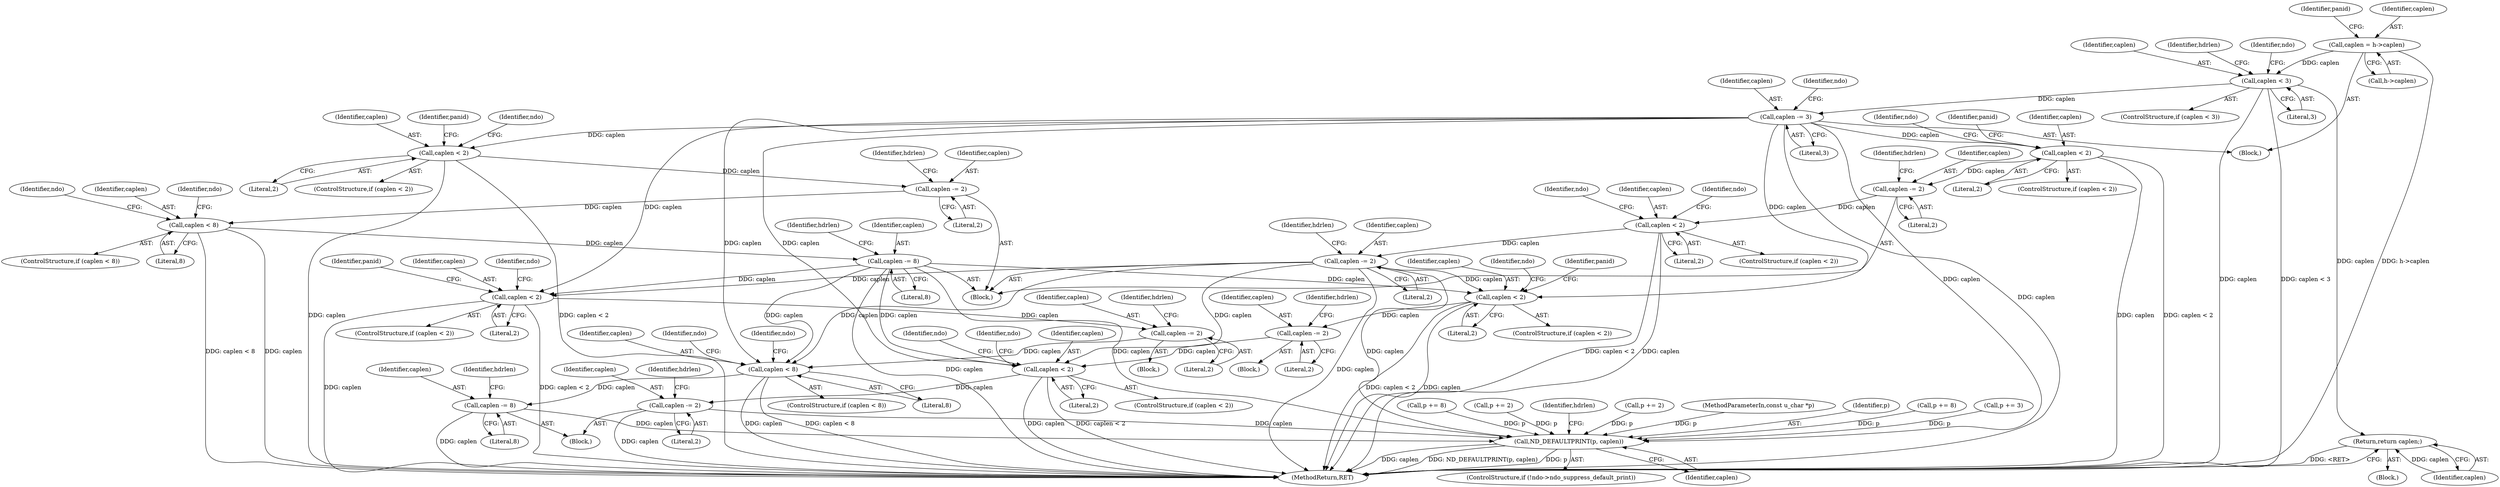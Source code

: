 digraph "0_tcpdump_8512734883227c11568bb35da1d48b9f8466f43f@pointer" {
"1000111" [label="(Call,caplen = h->caplen)"];
"1000124" [label="(Call,caplen < 3)"];
"1000132" [label="(Return,return caplen;)"];
"1000150" [label="(Call,caplen -= 3)"];
"1000210" [label="(Call,caplen < 2)"];
"1000227" [label="(Call,caplen -= 2)"];
"1000234" [label="(Call,caplen < 2)"];
"1000260" [label="(Call,caplen -= 2)"];
"1000368" [label="(Call,caplen < 2)"];
"1000385" [label="(Call,caplen -= 2)"];
"1000392" [label="(Call,caplen < 2)"];
"1000418" [label="(Call,caplen -= 2)"];
"1000496" [label="(Call,ND_DEFAULTPRINT(p, caplen))"];
"1000433" [label="(Call,caplen < 2)"];
"1000450" [label="(Call,caplen -= 2)"];
"1000457" [label="(Call,caplen < 8)"];
"1000484" [label="(Call,caplen -= 8)"];
"1000269" [label="(Call,caplen < 2)"];
"1000286" [label="(Call,caplen -= 2)"];
"1000293" [label="(Call,caplen < 8)"];
"1000320" [label="(Call,caplen -= 8)"];
"1000321" [label="(Identifier,caplen)"];
"1000458" [label="(Identifier,caplen)"];
"1000240" [label="(Identifier,ndo)"];
"1000393" [label="(Identifier,caplen)"];
"1000439" [label="(Identifier,ndo)"];
"1000486" [label="(Literal,8)"];
"1000262" [label="(Literal,2)"];
"1000454" [label="(Identifier,hdrlen)"];
"1000125" [label="(Identifier,caplen)"];
"1000109" [label="(Block,)"];
"1000235" [label="(Identifier,caplen)"];
"1000369" [label="(Identifier,caplen)"];
"1000481" [label="(Call,p += 8)"];
"1000257" [label="(Call,p += 2)"];
"1000231" [label="(Identifier,hdrlen)"];
"1000432" [label="(ControlStructure,if (caplen < 2))"];
"1000133" [label="(Identifier,caplen)"];
"1000270" [label="(Identifier,caplen)"];
"1000227" [label="(Call,caplen -= 2)"];
"1000287" [label="(Identifier,caplen)"];
"1000271" [label="(Literal,2)"];
"1000290" [label="(Identifier,hdrlen)"];
"1000211" [label="(Identifier,caplen)"];
"1000435" [label="(Literal,2)"];
"1000431" [label="(Block,)"];
"1000280" [label="(Identifier,panid)"];
"1000391" [label="(ControlStructure,if (caplen < 2))"];
"1000132" [label="(Return,return caplen;)"];
"1000293" [label="(Call,caplen < 8)"];
"1000374" [label="(Identifier,ndo)"];
"1000500" [label="(Identifier,hdrlen)"];
"1000368" [label="(Call,caplen < 2)"];
"1000488" [label="(Identifier,hdrlen)"];
"1000292" [label="(ControlStructure,if (caplen < 8))"];
"1000457" [label="(Call,caplen < 8)"];
"1000127" [label="(Block,)"];
"1000269" [label="(Call,caplen < 2)"];
"1000415" [label="(Call,p += 2)"];
"1000151" [label="(Identifier,caplen)"];
"1000121" [label="(Identifier,panid)"];
"1000404" [label="(Identifier,ndo)"];
"1000459" [label="(Literal,8)"];
"1000286" [label="(Call,caplen -= 2)"];
"1000320" [label="(Call,caplen -= 8)"];
"1000419" [label="(Identifier,caplen)"];
"1000450" [label="(Call,caplen -= 2)"];
"1000246" [label="(Identifier,ndo)"];
"1000113" [label="(Call,h->caplen)"];
"1000324" [label="(Identifier,hdrlen)"];
"1000387" [label="(Literal,2)"];
"1000322" [label="(Literal,8)"];
"1000370" [label="(Literal,2)"];
"1000111" [label="(Call,caplen = h->caplen)"];
"1000135" [label="(Identifier,hdrlen)"];
"1000108" [label="(MethodParameterIn,const u_char *p)"];
"1000294" [label="(Identifier,caplen)"];
"1000497" [label="(Identifier,p)"];
"1000366" [label="(Block,)"];
"1000394" [label="(Literal,2)"];
"1000288" [label="(Literal,2)"];
"1000317" [label="(Call,p += 8)"];
"1000147" [label="(Call,p += 3)"];
"1000216" [label="(Identifier,ndo)"];
"1000463" [label="(Identifier,ndo)"];
"1000233" [label="(ControlStructure,if (caplen < 2))"];
"1000498" [label="(Identifier,caplen)"];
"1000452" [label="(Literal,2)"];
"1000444" [label="(Identifier,panid)"];
"1000398" [label="(Identifier,ndo)"];
"1000112" [label="(Identifier,caplen)"];
"1000124" [label="(Call,caplen < 3)"];
"1000261" [label="(Identifier,caplen)"];
"1000379" [label="(Identifier,panid)"];
"1000295" [label="(Literal,8)"];
"1000496" [label="(Call,ND_DEFAULTPRINT(p, caplen))"];
"1000451" [label="(Identifier,caplen)"];
"1000485" [label="(Identifier,caplen)"];
"1000299" [label="(Identifier,ndo)"];
"1000484" [label="(Call,caplen -= 8)"];
"1000210" [label="(Call,caplen < 2)"];
"1000236" [label="(Literal,2)"];
"1000264" [label="(Identifier,hdrlen)"];
"1000469" [label="(Identifier,ndo)"];
"1000150" [label="(Call,caplen -= 3)"];
"1000305" [label="(Identifier,ndo)"];
"1000268" [label="(ControlStructure,if (caplen < 2))"];
"1000433" [label="(Call,caplen < 2)"];
"1000209" [label="(ControlStructure,if (caplen < 2))"];
"1000491" [label="(ControlStructure,if (!ndo->ndo_suppress_default_print))"];
"1000123" [label="(ControlStructure,if (caplen < 3))"];
"1000234" [label="(Call,caplen < 2)"];
"1000260" [label="(Call,caplen -= 2)"];
"1000155" [label="(Identifier,ndo)"];
"1000501" [label="(MethodReturn,RET)"];
"1000385" [label="(Call,caplen -= 2)"];
"1000212" [label="(Literal,2)"];
"1000422" [label="(Identifier,hdrlen)"];
"1000126" [label="(Literal,3)"];
"1000367" [label="(ControlStructure,if (caplen < 2))"];
"1000221" [label="(Identifier,panid)"];
"1000420" [label="(Literal,2)"];
"1000456" [label="(ControlStructure,if (caplen < 8))"];
"1000229" [label="(Literal,2)"];
"1000228" [label="(Identifier,caplen)"];
"1000152" [label="(Literal,3)"];
"1000418" [label="(Call,caplen -= 2)"];
"1000275" [label="(Identifier,ndo)"];
"1000386" [label="(Identifier,caplen)"];
"1000392" [label="(Call,caplen < 2)"];
"1000130" [label="(Identifier,ndo)"];
"1000175" [label="(Block,)"];
"1000338" [label="(Block,)"];
"1000434" [label="(Identifier,caplen)"];
"1000389" [label="(Identifier,hdrlen)"];
"1000111" -> "1000109"  [label="AST: "];
"1000111" -> "1000113"  [label="CFG: "];
"1000112" -> "1000111"  [label="AST: "];
"1000113" -> "1000111"  [label="AST: "];
"1000121" -> "1000111"  [label="CFG: "];
"1000111" -> "1000501"  [label="DDG: h->caplen"];
"1000111" -> "1000124"  [label="DDG: caplen"];
"1000124" -> "1000123"  [label="AST: "];
"1000124" -> "1000126"  [label="CFG: "];
"1000125" -> "1000124"  [label="AST: "];
"1000126" -> "1000124"  [label="AST: "];
"1000130" -> "1000124"  [label="CFG: "];
"1000135" -> "1000124"  [label="CFG: "];
"1000124" -> "1000501"  [label="DDG: caplen"];
"1000124" -> "1000501"  [label="DDG: caplen < 3"];
"1000124" -> "1000132"  [label="DDG: caplen"];
"1000124" -> "1000150"  [label="DDG: caplen"];
"1000132" -> "1000127"  [label="AST: "];
"1000132" -> "1000133"  [label="CFG: "];
"1000133" -> "1000132"  [label="AST: "];
"1000501" -> "1000132"  [label="CFG: "];
"1000132" -> "1000501"  [label="DDG: <RET>"];
"1000133" -> "1000132"  [label="DDG: caplen"];
"1000150" -> "1000109"  [label="AST: "];
"1000150" -> "1000152"  [label="CFG: "];
"1000151" -> "1000150"  [label="AST: "];
"1000152" -> "1000150"  [label="AST: "];
"1000155" -> "1000150"  [label="CFG: "];
"1000150" -> "1000501"  [label="DDG: caplen"];
"1000150" -> "1000210"  [label="DDG: caplen"];
"1000150" -> "1000269"  [label="DDG: caplen"];
"1000150" -> "1000368"  [label="DDG: caplen"];
"1000150" -> "1000392"  [label="DDG: caplen"];
"1000150" -> "1000433"  [label="DDG: caplen"];
"1000150" -> "1000457"  [label="DDG: caplen"];
"1000150" -> "1000496"  [label="DDG: caplen"];
"1000210" -> "1000209"  [label="AST: "];
"1000210" -> "1000212"  [label="CFG: "];
"1000211" -> "1000210"  [label="AST: "];
"1000212" -> "1000210"  [label="AST: "];
"1000216" -> "1000210"  [label="CFG: "];
"1000221" -> "1000210"  [label="CFG: "];
"1000210" -> "1000501"  [label="DDG: caplen < 2"];
"1000210" -> "1000501"  [label="DDG: caplen"];
"1000210" -> "1000227"  [label="DDG: caplen"];
"1000227" -> "1000175"  [label="AST: "];
"1000227" -> "1000229"  [label="CFG: "];
"1000228" -> "1000227"  [label="AST: "];
"1000229" -> "1000227"  [label="AST: "];
"1000231" -> "1000227"  [label="CFG: "];
"1000227" -> "1000234"  [label="DDG: caplen"];
"1000234" -> "1000233"  [label="AST: "];
"1000234" -> "1000236"  [label="CFG: "];
"1000235" -> "1000234"  [label="AST: "];
"1000236" -> "1000234"  [label="AST: "];
"1000240" -> "1000234"  [label="CFG: "];
"1000246" -> "1000234"  [label="CFG: "];
"1000234" -> "1000501"  [label="DDG: caplen"];
"1000234" -> "1000501"  [label="DDG: caplen < 2"];
"1000234" -> "1000260"  [label="DDG: caplen"];
"1000260" -> "1000175"  [label="AST: "];
"1000260" -> "1000262"  [label="CFG: "];
"1000261" -> "1000260"  [label="AST: "];
"1000262" -> "1000260"  [label="AST: "];
"1000264" -> "1000260"  [label="CFG: "];
"1000260" -> "1000501"  [label="DDG: caplen"];
"1000260" -> "1000368"  [label="DDG: caplen"];
"1000260" -> "1000392"  [label="DDG: caplen"];
"1000260" -> "1000433"  [label="DDG: caplen"];
"1000260" -> "1000457"  [label="DDG: caplen"];
"1000260" -> "1000496"  [label="DDG: caplen"];
"1000368" -> "1000367"  [label="AST: "];
"1000368" -> "1000370"  [label="CFG: "];
"1000369" -> "1000368"  [label="AST: "];
"1000370" -> "1000368"  [label="AST: "];
"1000374" -> "1000368"  [label="CFG: "];
"1000379" -> "1000368"  [label="CFG: "];
"1000368" -> "1000501"  [label="DDG: caplen"];
"1000368" -> "1000501"  [label="DDG: caplen < 2"];
"1000320" -> "1000368"  [label="DDG: caplen"];
"1000368" -> "1000385"  [label="DDG: caplen"];
"1000385" -> "1000366"  [label="AST: "];
"1000385" -> "1000387"  [label="CFG: "];
"1000386" -> "1000385"  [label="AST: "];
"1000387" -> "1000385"  [label="AST: "];
"1000389" -> "1000385"  [label="CFG: "];
"1000385" -> "1000392"  [label="DDG: caplen"];
"1000392" -> "1000391"  [label="AST: "];
"1000392" -> "1000394"  [label="CFG: "];
"1000393" -> "1000392"  [label="AST: "];
"1000394" -> "1000392"  [label="AST: "];
"1000398" -> "1000392"  [label="CFG: "];
"1000404" -> "1000392"  [label="CFG: "];
"1000392" -> "1000501"  [label="DDG: caplen < 2"];
"1000392" -> "1000501"  [label="DDG: caplen"];
"1000320" -> "1000392"  [label="DDG: caplen"];
"1000392" -> "1000418"  [label="DDG: caplen"];
"1000418" -> "1000338"  [label="AST: "];
"1000418" -> "1000420"  [label="CFG: "];
"1000419" -> "1000418"  [label="AST: "];
"1000420" -> "1000418"  [label="AST: "];
"1000422" -> "1000418"  [label="CFG: "];
"1000418" -> "1000501"  [label="DDG: caplen"];
"1000418" -> "1000496"  [label="DDG: caplen"];
"1000496" -> "1000491"  [label="AST: "];
"1000496" -> "1000498"  [label="CFG: "];
"1000497" -> "1000496"  [label="AST: "];
"1000498" -> "1000496"  [label="AST: "];
"1000500" -> "1000496"  [label="CFG: "];
"1000496" -> "1000501"  [label="DDG: caplen"];
"1000496" -> "1000501"  [label="DDG: ND_DEFAULTPRINT(p, caplen)"];
"1000496" -> "1000501"  [label="DDG: p"];
"1000317" -> "1000496"  [label="DDG: p"];
"1000415" -> "1000496"  [label="DDG: p"];
"1000481" -> "1000496"  [label="DDG: p"];
"1000257" -> "1000496"  [label="DDG: p"];
"1000147" -> "1000496"  [label="DDG: p"];
"1000108" -> "1000496"  [label="DDG: p"];
"1000484" -> "1000496"  [label="DDG: caplen"];
"1000320" -> "1000496"  [label="DDG: caplen"];
"1000433" -> "1000432"  [label="AST: "];
"1000433" -> "1000435"  [label="CFG: "];
"1000434" -> "1000433"  [label="AST: "];
"1000435" -> "1000433"  [label="AST: "];
"1000439" -> "1000433"  [label="CFG: "];
"1000444" -> "1000433"  [label="CFG: "];
"1000433" -> "1000501"  [label="DDG: caplen"];
"1000433" -> "1000501"  [label="DDG: caplen < 2"];
"1000320" -> "1000433"  [label="DDG: caplen"];
"1000433" -> "1000450"  [label="DDG: caplen"];
"1000450" -> "1000431"  [label="AST: "];
"1000450" -> "1000452"  [label="CFG: "];
"1000451" -> "1000450"  [label="AST: "];
"1000452" -> "1000450"  [label="AST: "];
"1000454" -> "1000450"  [label="CFG: "];
"1000450" -> "1000457"  [label="DDG: caplen"];
"1000457" -> "1000456"  [label="AST: "];
"1000457" -> "1000459"  [label="CFG: "];
"1000458" -> "1000457"  [label="AST: "];
"1000459" -> "1000457"  [label="AST: "];
"1000463" -> "1000457"  [label="CFG: "];
"1000469" -> "1000457"  [label="CFG: "];
"1000457" -> "1000501"  [label="DDG: caplen < 8"];
"1000457" -> "1000501"  [label="DDG: caplen"];
"1000320" -> "1000457"  [label="DDG: caplen"];
"1000457" -> "1000484"  [label="DDG: caplen"];
"1000484" -> "1000338"  [label="AST: "];
"1000484" -> "1000486"  [label="CFG: "];
"1000485" -> "1000484"  [label="AST: "];
"1000486" -> "1000484"  [label="AST: "];
"1000488" -> "1000484"  [label="CFG: "];
"1000484" -> "1000501"  [label="DDG: caplen"];
"1000269" -> "1000268"  [label="AST: "];
"1000269" -> "1000271"  [label="CFG: "];
"1000270" -> "1000269"  [label="AST: "];
"1000271" -> "1000269"  [label="AST: "];
"1000275" -> "1000269"  [label="CFG: "];
"1000280" -> "1000269"  [label="CFG: "];
"1000269" -> "1000501"  [label="DDG: caplen < 2"];
"1000269" -> "1000501"  [label="DDG: caplen"];
"1000269" -> "1000286"  [label="DDG: caplen"];
"1000286" -> "1000175"  [label="AST: "];
"1000286" -> "1000288"  [label="CFG: "];
"1000287" -> "1000286"  [label="AST: "];
"1000288" -> "1000286"  [label="AST: "];
"1000290" -> "1000286"  [label="CFG: "];
"1000286" -> "1000293"  [label="DDG: caplen"];
"1000293" -> "1000292"  [label="AST: "];
"1000293" -> "1000295"  [label="CFG: "];
"1000294" -> "1000293"  [label="AST: "];
"1000295" -> "1000293"  [label="AST: "];
"1000299" -> "1000293"  [label="CFG: "];
"1000305" -> "1000293"  [label="CFG: "];
"1000293" -> "1000501"  [label="DDG: caplen"];
"1000293" -> "1000501"  [label="DDG: caplen < 8"];
"1000293" -> "1000320"  [label="DDG: caplen"];
"1000320" -> "1000175"  [label="AST: "];
"1000320" -> "1000322"  [label="CFG: "];
"1000321" -> "1000320"  [label="AST: "];
"1000322" -> "1000320"  [label="AST: "];
"1000324" -> "1000320"  [label="CFG: "];
"1000320" -> "1000501"  [label="DDG: caplen"];
}
